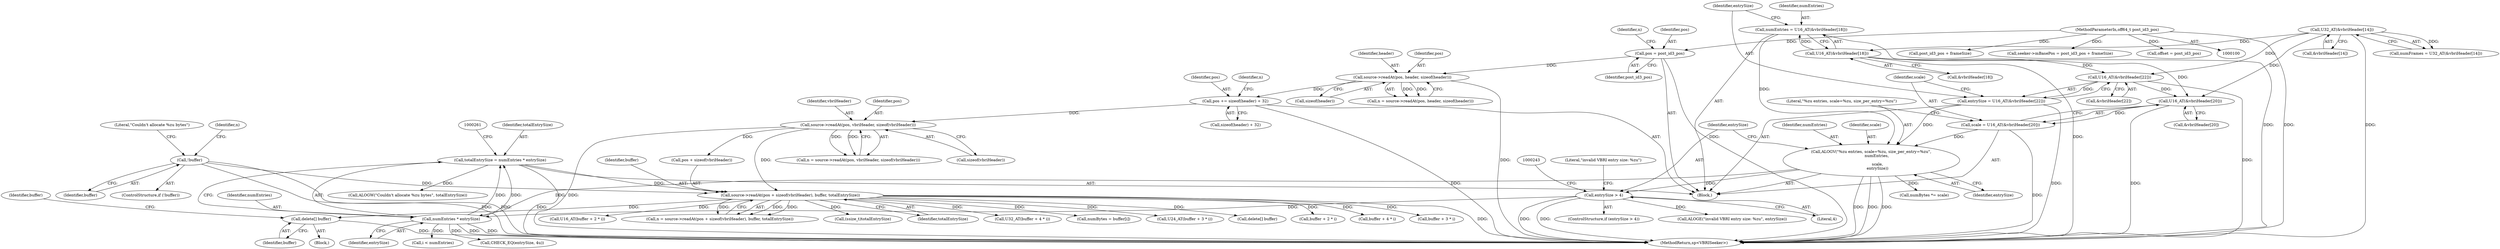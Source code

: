 digraph "0_Android_453b351ac5bd2b6619925dc966da60adf6b3126c@API" {
"1000290" [label="(Call,delete[] buffer)"];
"1000276" [label="(Call,source->readAt(pos + sizeof(vbriHeader), buffer, totalEntrySize))"];
"1000157" [label="(Call,source->readAt(pos, vbriHeader, sizeof(vbriHeader)))"];
"1000148" [label="(Call,pos += sizeof(header) + 32)"];
"1000112" [label="(Call,source->readAt(pos, header, sizeof(header)))"];
"1000105" [label="(Call,pos = post_id3_pos)"];
"1000102" [label="(MethodParameterIn,off64_t post_id3_pos)"];
"1000266" [label="(Call,!buffer)"];
"1000255" [label="(Call,totalEntrySize = numEntries * entrySize)"];
"1000257" [label="(Call,numEntries * entrySize)"];
"1000227" [label="(Call,ALOGV(\"%zu entries, scale=%zu, size_per_entry=%zu\",\n         numEntries,\n\n          scale,\n          entrySize))"];
"1000204" [label="(Call,numEntries = U16_AT(&vbriHeader[18]))"];
"1000206" [label="(Call,U16_AT(&vbriHeader[18]))"];
"1000183" [label="(Call,U32_AT(&vbriHeader[14]))"];
"1000220" [label="(Call,scale = U16_AT(&vbriHeader[20]))"];
"1000222" [label="(Call,U16_AT(&vbriHeader[20]))"];
"1000214" [label="(Call,U16_AT(&vbriHeader[22]))"];
"1000212" [label="(Call,entrySize = U16_AT(&vbriHeader[22]))"];
"1000233" [label="(Call,entrySize > 4)"];
"1000205" [label="(Identifier,numEntries)"];
"1000148" [label="(Call,pos += sizeof(header) + 32)"];
"1000227" [label="(Call,ALOGV(\"%zu entries, scale=%zu, size_per_entry=%zu\",\n         numEntries,\n\n          scale,\n          entrySize))"];
"1000351" [label="(Call,U24_AT(buffer + 3 * i))"];
"1000110" [label="(Call,n = source->readAt(pos, header, sizeof(header)))"];
"1000387" [label="(Call,delete[] buffer)"];
"1000155" [label="(Call,n = source->readAt(pos, vbriHeader, sizeof(vbriHeader)))"];
"1000293" [label="(Identifier,buffer)"];
"1000259" [label="(Identifier,entrySize)"];
"1000276" [label="(Call,source->readAt(pos + sizeof(vbriHeader), buffer, totalEntrySize))"];
"1000281" [label="(Identifier,buffer)"];
"1000204" [label="(Call,numEntries = U16_AT(&vbriHeader[18]))"];
"1000107" [label="(Identifier,post_id3_pos)"];
"1000290" [label="(Call,delete[] buffer)"];
"1000207" [label="(Call,&vbriHeader[18])"];
"1000291" [label="(Identifier,buffer)"];
"1000114" [label="(Identifier,header)"];
"1000103" [label="(Block,)"];
"1000157" [label="(Call,source->readAt(pos, vbriHeader, sizeof(vbriHeader)))"];
"1000321" [label="(Call,i < numEntries)"];
"1000342" [label="(Call,buffer + 2 * i)"];
"1000113" [label="(Identifier,pos)"];
"1000366" [label="(Call,buffer + 4 * i)"];
"1000267" [label="(Identifier,buffer)"];
"1000150" [label="(Call,sizeof(header) + 32)"];
"1000160" [label="(Call,sizeof(vbriHeader))"];
"1000352" [label="(Call,buffer + 3 * i)"];
"1000232" [label="(ControlStructure,if (entrySize > 4))"];
"1000238" [label="(Literal,\"invalid VBRI entry size: %zu\")"];
"1000222" [label="(Call,U16_AT(&vbriHeader[20]))"];
"1000221" [label="(Identifier,scale)"];
"1000341" [label="(Call,U16_AT(buffer + 2 * i))"];
"1000255" [label="(Call,totalEntrySize = numEntries * entrySize)"];
"1000102" [label="(MethodParameterIn,off64_t post_id3_pos)"];
"1000372" [label="(Call,numBytes *= scale)"];
"1000274" [label="(Call,n = source->readAt(pos + sizeof(vbriHeader), buffer, totalEntrySize))"];
"1000234" [label="(Identifier,entrySize)"];
"1000301" [label="(Call,post_id3_pos + frameSize)"];
"1000233" [label="(Call,entrySize > 4)"];
"1000206" [label="(Call,U16_AT(&vbriHeader[18]))"];
"1000237" [label="(Call,ALOGE(\"invalid VBRI entry size: %zu\", entrySize))"];
"1000277" [label="(Call,pos + sizeof(vbriHeader))"];
"1000159" [label="(Identifier,vbriHeader)"];
"1000257" [label="(Call,numEntries * entrySize)"];
"1000265" [label="(ControlStructure,if (!buffer))"];
"1000235" [label="(Literal,4)"];
"1000181" [label="(Call,numFrames = U32_AT(&vbriHeader[14]))"];
"1000215" [label="(Call,&vbriHeader[22])"];
"1000115" [label="(Call,sizeof(header))"];
"1000231" [label="(Identifier,entrySize)"];
"1000286" [label="(Call,(ssize_t)totalEntrySize)"];
"1000105" [label="(Call,pos = post_id3_pos)"];
"1000230" [label="(Identifier,scale)"];
"1000158" [label="(Identifier,pos)"];
"1000297" [label="(Call,seeker->mBasePos = post_id3_pos + frameSize)"];
"1000214" [label="(Call,U16_AT(&vbriHeader[22]))"];
"1000282" [label="(Identifier,totalEntrySize)"];
"1000220" [label="(Call,scale = U16_AT(&vbriHeader[20]))"];
"1000269" [label="(Call,ALOGW(\"Couldn't allocate %zu bytes\", totalEntrySize))"];
"1000228" [label="(Literal,\"%zu entries, scale=%zu, size_per_entry=%zu\")"];
"1000112" [label="(Call,source->readAt(pos, header, sizeof(header)))"];
"1000275" [label="(Identifier,n)"];
"1000149" [label="(Identifier,pos)"];
"1000256" [label="(Identifier,totalEntrySize)"];
"1000365" [label="(Call,U32_AT(buffer + 4 * i))"];
"1000229" [label="(Identifier,numEntries)"];
"1000360" [label="(Call,CHECK_EQ(entrySize, 4u))"];
"1000270" [label="(Literal,\"Couldn't allocate %zu bytes\")"];
"1000213" [label="(Identifier,entrySize)"];
"1000313" [label="(Call,offset = post_id3_pos)"];
"1000289" [label="(Block,)"];
"1000396" [label="(MethodReturn,sp<VBRISeeker>)"];
"1000258" [label="(Identifier,numEntries)"];
"1000212" [label="(Call,entrySize = U16_AT(&vbriHeader[22]))"];
"1000332" [label="(Call,numBytes = buffer[i])"];
"1000156" [label="(Identifier,n)"];
"1000106" [label="(Identifier,pos)"];
"1000266" [label="(Call,!buffer)"];
"1000184" [label="(Call,&vbriHeader[14])"];
"1000223" [label="(Call,&vbriHeader[20])"];
"1000183" [label="(Call,U32_AT(&vbriHeader[14]))"];
"1000111" [label="(Identifier,n)"];
"1000290" -> "1000289"  [label="AST: "];
"1000290" -> "1000291"  [label="CFG: "];
"1000291" -> "1000290"  [label="AST: "];
"1000293" -> "1000290"  [label="CFG: "];
"1000290" -> "1000396"  [label="DDG: "];
"1000276" -> "1000290"  [label="DDG: "];
"1000276" -> "1000274"  [label="AST: "];
"1000276" -> "1000282"  [label="CFG: "];
"1000277" -> "1000276"  [label="AST: "];
"1000281" -> "1000276"  [label="AST: "];
"1000282" -> "1000276"  [label="AST: "];
"1000274" -> "1000276"  [label="CFG: "];
"1000276" -> "1000396"  [label="DDG: "];
"1000276" -> "1000274"  [label="DDG: "];
"1000276" -> "1000274"  [label="DDG: "];
"1000276" -> "1000274"  [label="DDG: "];
"1000157" -> "1000276"  [label="DDG: "];
"1000266" -> "1000276"  [label="DDG: "];
"1000255" -> "1000276"  [label="DDG: "];
"1000276" -> "1000286"  [label="DDG: "];
"1000276" -> "1000332"  [label="DDG: "];
"1000276" -> "1000341"  [label="DDG: "];
"1000276" -> "1000342"  [label="DDG: "];
"1000276" -> "1000351"  [label="DDG: "];
"1000276" -> "1000352"  [label="DDG: "];
"1000276" -> "1000365"  [label="DDG: "];
"1000276" -> "1000366"  [label="DDG: "];
"1000276" -> "1000387"  [label="DDG: "];
"1000157" -> "1000155"  [label="AST: "];
"1000157" -> "1000160"  [label="CFG: "];
"1000158" -> "1000157"  [label="AST: "];
"1000159" -> "1000157"  [label="AST: "];
"1000160" -> "1000157"  [label="AST: "];
"1000155" -> "1000157"  [label="CFG: "];
"1000157" -> "1000396"  [label="DDG: "];
"1000157" -> "1000155"  [label="DDG: "];
"1000157" -> "1000155"  [label="DDG: "];
"1000148" -> "1000157"  [label="DDG: "];
"1000157" -> "1000277"  [label="DDG: "];
"1000148" -> "1000103"  [label="AST: "];
"1000148" -> "1000150"  [label="CFG: "];
"1000149" -> "1000148"  [label="AST: "];
"1000150" -> "1000148"  [label="AST: "];
"1000156" -> "1000148"  [label="CFG: "];
"1000148" -> "1000396"  [label="DDG: "];
"1000112" -> "1000148"  [label="DDG: "];
"1000112" -> "1000110"  [label="AST: "];
"1000112" -> "1000115"  [label="CFG: "];
"1000113" -> "1000112"  [label="AST: "];
"1000114" -> "1000112"  [label="AST: "];
"1000115" -> "1000112"  [label="AST: "];
"1000110" -> "1000112"  [label="CFG: "];
"1000112" -> "1000396"  [label="DDG: "];
"1000112" -> "1000110"  [label="DDG: "];
"1000112" -> "1000110"  [label="DDG: "];
"1000105" -> "1000112"  [label="DDG: "];
"1000105" -> "1000103"  [label="AST: "];
"1000105" -> "1000107"  [label="CFG: "];
"1000106" -> "1000105"  [label="AST: "];
"1000107" -> "1000105"  [label="AST: "];
"1000111" -> "1000105"  [label="CFG: "];
"1000105" -> "1000396"  [label="DDG: "];
"1000102" -> "1000105"  [label="DDG: "];
"1000102" -> "1000100"  [label="AST: "];
"1000102" -> "1000396"  [label="DDG: "];
"1000102" -> "1000297"  [label="DDG: "];
"1000102" -> "1000301"  [label="DDG: "];
"1000102" -> "1000313"  [label="DDG: "];
"1000266" -> "1000265"  [label="AST: "];
"1000266" -> "1000267"  [label="CFG: "];
"1000267" -> "1000266"  [label="AST: "];
"1000270" -> "1000266"  [label="CFG: "];
"1000275" -> "1000266"  [label="CFG: "];
"1000266" -> "1000396"  [label="DDG: "];
"1000266" -> "1000396"  [label="DDG: "];
"1000255" -> "1000103"  [label="AST: "];
"1000255" -> "1000257"  [label="CFG: "];
"1000256" -> "1000255"  [label="AST: "];
"1000257" -> "1000255"  [label="AST: "];
"1000261" -> "1000255"  [label="CFG: "];
"1000255" -> "1000396"  [label="DDG: "];
"1000257" -> "1000255"  [label="DDG: "];
"1000257" -> "1000255"  [label="DDG: "];
"1000255" -> "1000269"  [label="DDG: "];
"1000257" -> "1000259"  [label="CFG: "];
"1000258" -> "1000257"  [label="AST: "];
"1000259" -> "1000257"  [label="AST: "];
"1000257" -> "1000396"  [label="DDG: "];
"1000257" -> "1000396"  [label="DDG: "];
"1000227" -> "1000257"  [label="DDG: "];
"1000233" -> "1000257"  [label="DDG: "];
"1000257" -> "1000321"  [label="DDG: "];
"1000257" -> "1000360"  [label="DDG: "];
"1000227" -> "1000103"  [label="AST: "];
"1000227" -> "1000231"  [label="CFG: "];
"1000228" -> "1000227"  [label="AST: "];
"1000229" -> "1000227"  [label="AST: "];
"1000230" -> "1000227"  [label="AST: "];
"1000231" -> "1000227"  [label="AST: "];
"1000234" -> "1000227"  [label="CFG: "];
"1000227" -> "1000396"  [label="DDG: "];
"1000227" -> "1000396"  [label="DDG: "];
"1000227" -> "1000396"  [label="DDG: "];
"1000204" -> "1000227"  [label="DDG: "];
"1000220" -> "1000227"  [label="DDG: "];
"1000212" -> "1000227"  [label="DDG: "];
"1000227" -> "1000233"  [label="DDG: "];
"1000227" -> "1000372"  [label="DDG: "];
"1000204" -> "1000103"  [label="AST: "];
"1000204" -> "1000206"  [label="CFG: "];
"1000205" -> "1000204"  [label="AST: "];
"1000206" -> "1000204"  [label="AST: "];
"1000213" -> "1000204"  [label="CFG: "];
"1000204" -> "1000396"  [label="DDG: "];
"1000206" -> "1000204"  [label="DDG: "];
"1000206" -> "1000207"  [label="CFG: "];
"1000207" -> "1000206"  [label="AST: "];
"1000206" -> "1000396"  [label="DDG: "];
"1000183" -> "1000206"  [label="DDG: "];
"1000206" -> "1000214"  [label="DDG: "];
"1000206" -> "1000222"  [label="DDG: "];
"1000183" -> "1000181"  [label="AST: "];
"1000183" -> "1000184"  [label="CFG: "];
"1000184" -> "1000183"  [label="AST: "];
"1000181" -> "1000183"  [label="CFG: "];
"1000183" -> "1000396"  [label="DDG: "];
"1000183" -> "1000181"  [label="DDG: "];
"1000183" -> "1000214"  [label="DDG: "];
"1000183" -> "1000222"  [label="DDG: "];
"1000220" -> "1000103"  [label="AST: "];
"1000220" -> "1000222"  [label="CFG: "];
"1000221" -> "1000220"  [label="AST: "];
"1000222" -> "1000220"  [label="AST: "];
"1000228" -> "1000220"  [label="CFG: "];
"1000220" -> "1000396"  [label="DDG: "];
"1000222" -> "1000220"  [label="DDG: "];
"1000222" -> "1000223"  [label="CFG: "];
"1000223" -> "1000222"  [label="AST: "];
"1000222" -> "1000396"  [label="DDG: "];
"1000214" -> "1000222"  [label="DDG: "];
"1000214" -> "1000212"  [label="AST: "];
"1000214" -> "1000215"  [label="CFG: "];
"1000215" -> "1000214"  [label="AST: "];
"1000212" -> "1000214"  [label="CFG: "];
"1000214" -> "1000396"  [label="DDG: "];
"1000214" -> "1000212"  [label="DDG: "];
"1000212" -> "1000103"  [label="AST: "];
"1000213" -> "1000212"  [label="AST: "];
"1000221" -> "1000212"  [label="CFG: "];
"1000212" -> "1000396"  [label="DDG: "];
"1000233" -> "1000232"  [label="AST: "];
"1000233" -> "1000235"  [label="CFG: "];
"1000234" -> "1000233"  [label="AST: "];
"1000235" -> "1000233"  [label="AST: "];
"1000238" -> "1000233"  [label="CFG: "];
"1000243" -> "1000233"  [label="CFG: "];
"1000233" -> "1000396"  [label="DDG: "];
"1000233" -> "1000396"  [label="DDG: "];
"1000233" -> "1000237"  [label="DDG: "];
}
